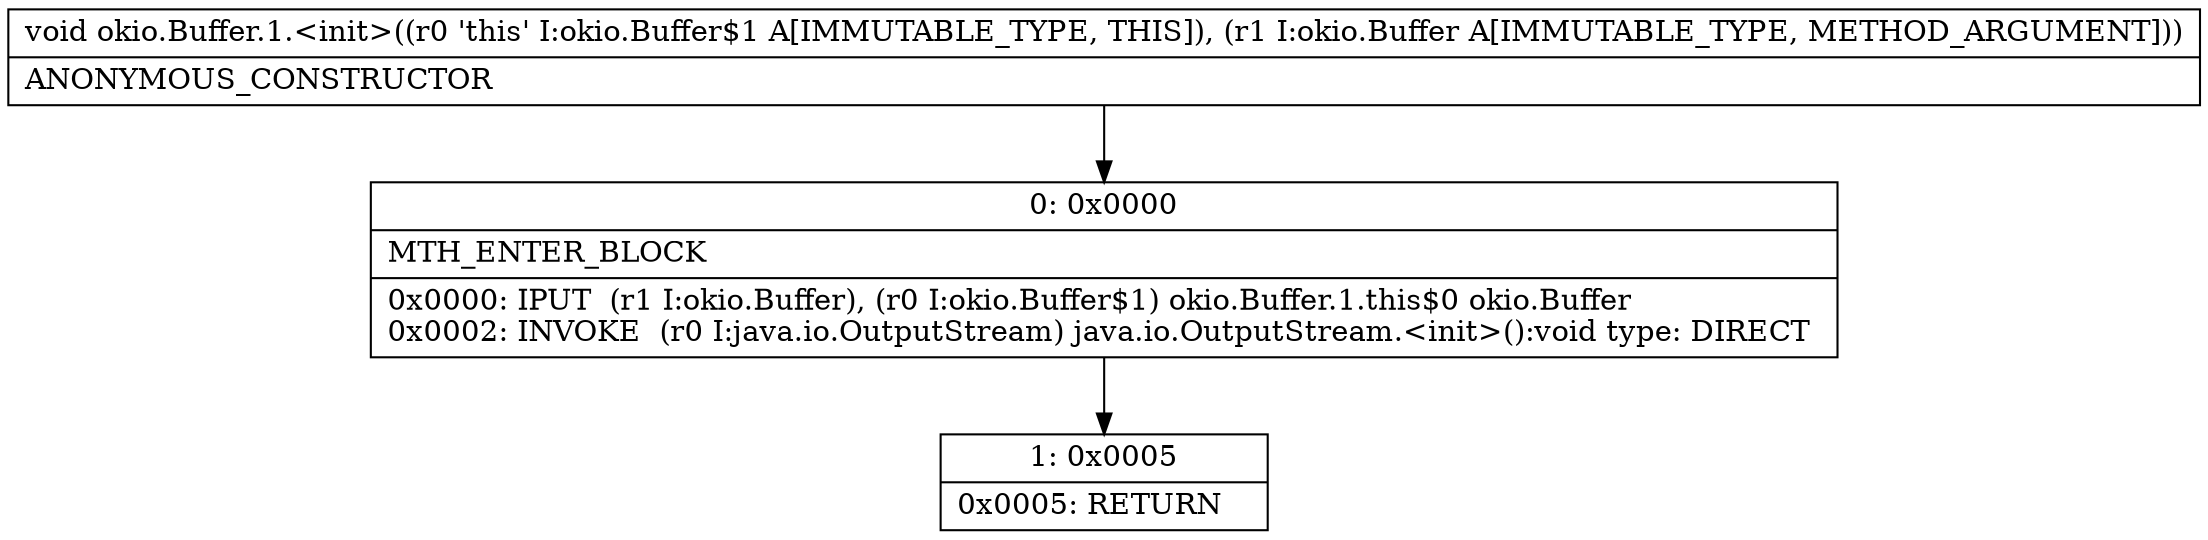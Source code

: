 digraph "CFG forokio.Buffer.1.\<init\>(Lokio\/Buffer;)V" {
Node_0 [shape=record,label="{0\:\ 0x0000|MTH_ENTER_BLOCK\l|0x0000: IPUT  (r1 I:okio.Buffer), (r0 I:okio.Buffer$1) okio.Buffer.1.this$0 okio.Buffer \l0x0002: INVOKE  (r0 I:java.io.OutputStream) java.io.OutputStream.\<init\>():void type: DIRECT \l}"];
Node_1 [shape=record,label="{1\:\ 0x0005|0x0005: RETURN   \l}"];
MethodNode[shape=record,label="{void okio.Buffer.1.\<init\>((r0 'this' I:okio.Buffer$1 A[IMMUTABLE_TYPE, THIS]), (r1 I:okio.Buffer A[IMMUTABLE_TYPE, METHOD_ARGUMENT]))  | ANONYMOUS_CONSTRUCTOR\l}"];
MethodNode -> Node_0;
Node_0 -> Node_1;
}

